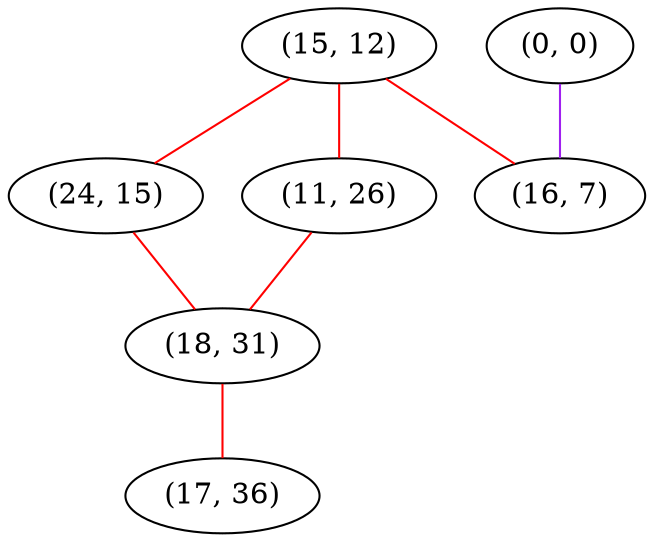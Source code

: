 graph "" {
"(15, 12)";
"(0, 0)";
"(24, 15)";
"(11, 26)";
"(16, 7)";
"(18, 31)";
"(17, 36)";
"(15, 12)" -- "(11, 26)"  [color=red, key=0, weight=1];
"(15, 12)" -- "(24, 15)"  [color=red, key=0, weight=1];
"(15, 12)" -- "(16, 7)"  [color=red, key=0, weight=1];
"(0, 0)" -- "(16, 7)"  [color=purple, key=0, weight=4];
"(24, 15)" -- "(18, 31)"  [color=red, key=0, weight=1];
"(11, 26)" -- "(18, 31)"  [color=red, key=0, weight=1];
"(18, 31)" -- "(17, 36)"  [color=red, key=0, weight=1];
}
